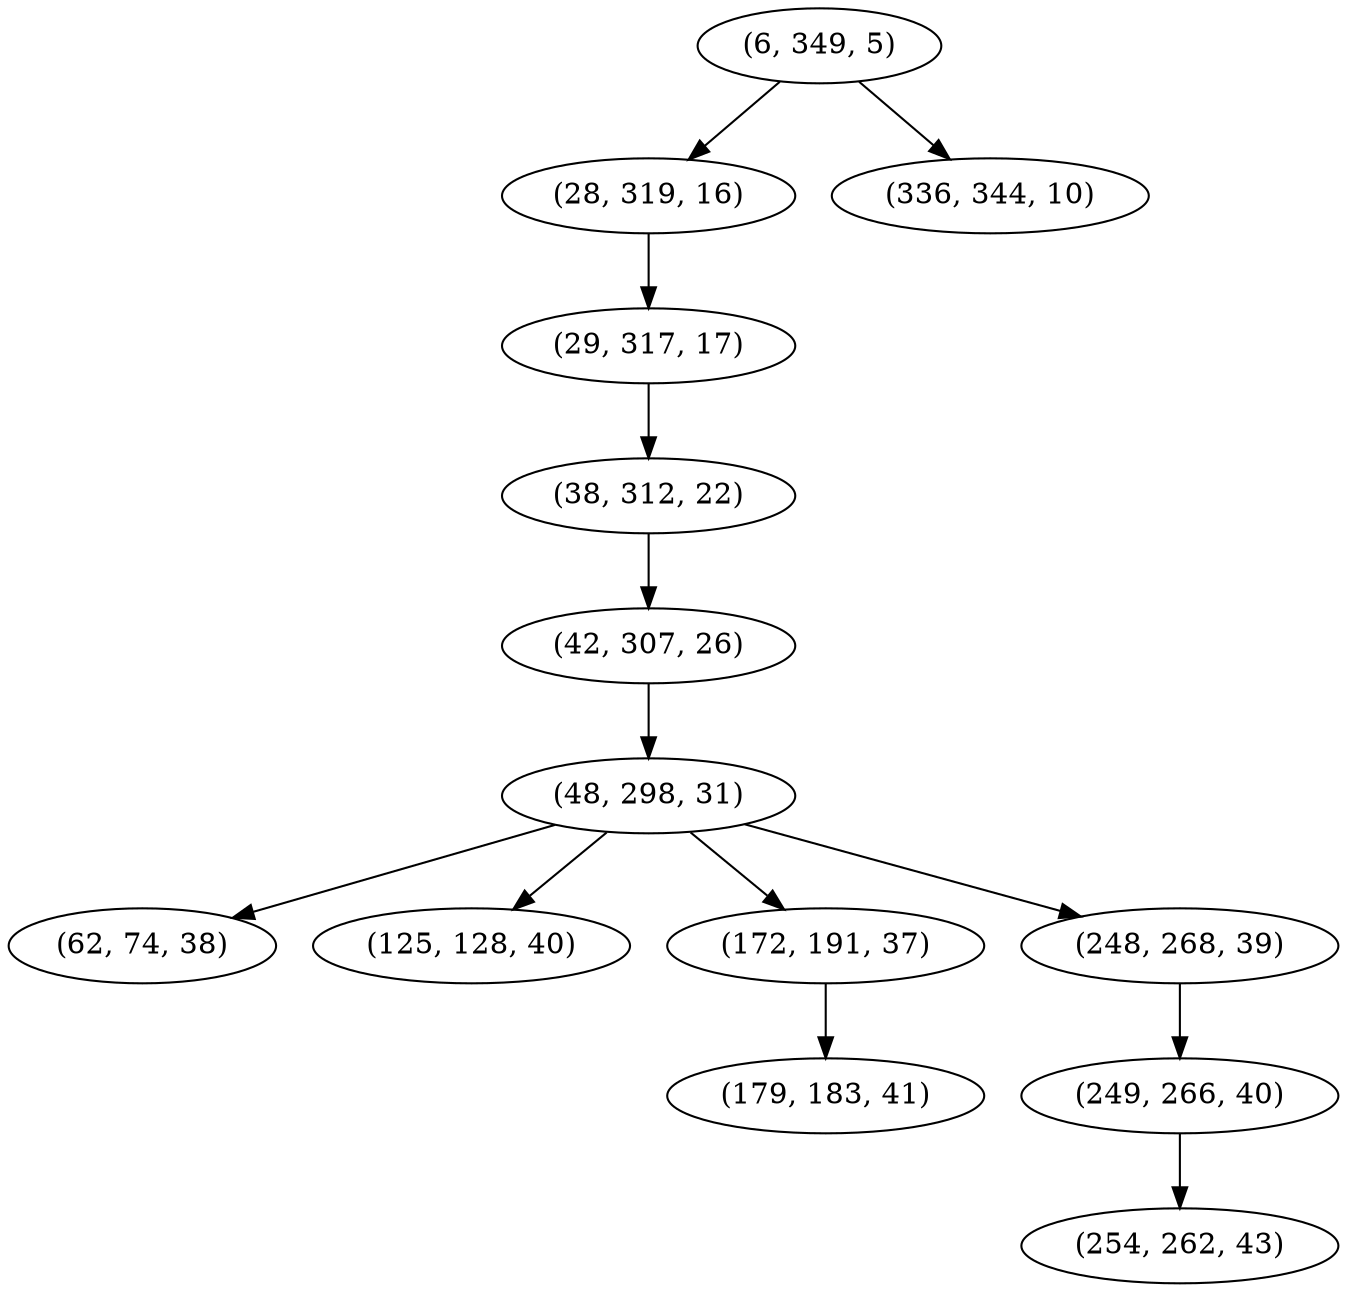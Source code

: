 digraph tree {
    "(6, 349, 5)";
    "(28, 319, 16)";
    "(29, 317, 17)";
    "(38, 312, 22)";
    "(42, 307, 26)";
    "(48, 298, 31)";
    "(62, 74, 38)";
    "(125, 128, 40)";
    "(172, 191, 37)";
    "(179, 183, 41)";
    "(248, 268, 39)";
    "(249, 266, 40)";
    "(254, 262, 43)";
    "(336, 344, 10)";
    "(6, 349, 5)" -> "(28, 319, 16)";
    "(6, 349, 5)" -> "(336, 344, 10)";
    "(28, 319, 16)" -> "(29, 317, 17)";
    "(29, 317, 17)" -> "(38, 312, 22)";
    "(38, 312, 22)" -> "(42, 307, 26)";
    "(42, 307, 26)" -> "(48, 298, 31)";
    "(48, 298, 31)" -> "(62, 74, 38)";
    "(48, 298, 31)" -> "(125, 128, 40)";
    "(48, 298, 31)" -> "(172, 191, 37)";
    "(48, 298, 31)" -> "(248, 268, 39)";
    "(172, 191, 37)" -> "(179, 183, 41)";
    "(248, 268, 39)" -> "(249, 266, 40)";
    "(249, 266, 40)" -> "(254, 262, 43)";
}
